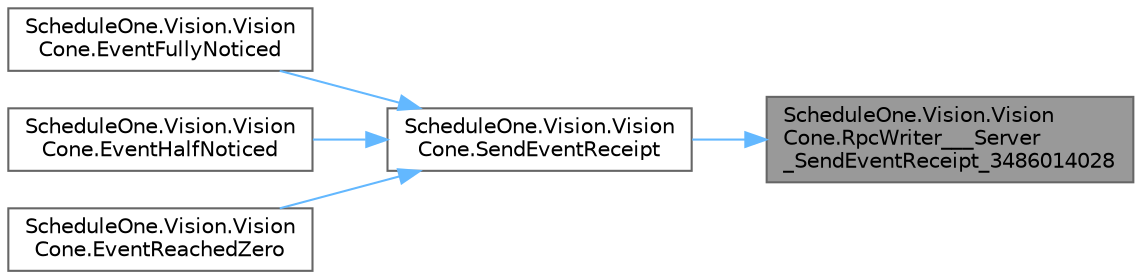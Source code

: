 digraph "ScheduleOne.Vision.VisionCone.RpcWriter___Server_SendEventReceipt_3486014028"
{
 // LATEX_PDF_SIZE
  bgcolor="transparent";
  edge [fontname=Helvetica,fontsize=10,labelfontname=Helvetica,labelfontsize=10];
  node [fontname=Helvetica,fontsize=10,shape=box,height=0.2,width=0.4];
  rankdir="RL";
  Node1 [id="Node000001",label="ScheduleOne.Vision.Vision\lCone.RpcWriter___Server\l_SendEventReceipt_3486014028",height=0.2,width=0.4,color="gray40", fillcolor="grey60", style="filled", fontcolor="black",tooltip=" "];
  Node1 -> Node2 [id="edge1_Node000001_Node000002",dir="back",color="steelblue1",style="solid",tooltip=" "];
  Node2 [id="Node000002",label="ScheduleOne.Vision.Vision\lCone.SendEventReceipt",height=0.2,width=0.4,color="grey40", fillcolor="white", style="filled",URL="$class_schedule_one_1_1_vision_1_1_vision_cone.html#ab76260369cae264df27a508d1e34dc80",tooltip=" "];
  Node2 -> Node3 [id="edge2_Node000002_Node000003",dir="back",color="steelblue1",style="solid",tooltip=" "];
  Node3 [id="Node000003",label="ScheduleOne.Vision.Vision\lCone.EventFullyNoticed",height=0.2,width=0.4,color="grey40", fillcolor="white", style="filled",URL="$class_schedule_one_1_1_vision_1_1_vision_cone.html#a2d305591af51fec7f34f7ccea0485815",tooltip=" "];
  Node2 -> Node4 [id="edge3_Node000002_Node000004",dir="back",color="steelblue1",style="solid",tooltip=" "];
  Node4 [id="Node000004",label="ScheduleOne.Vision.Vision\lCone.EventHalfNoticed",height=0.2,width=0.4,color="grey40", fillcolor="white", style="filled",URL="$class_schedule_one_1_1_vision_1_1_vision_cone.html#a43d2993bfc9487ef01deb41596218f2e",tooltip=" "];
  Node2 -> Node5 [id="edge4_Node000002_Node000005",dir="back",color="steelblue1",style="solid",tooltip=" "];
  Node5 [id="Node000005",label="ScheduleOne.Vision.Vision\lCone.EventReachedZero",height=0.2,width=0.4,color="grey40", fillcolor="white", style="filled",URL="$class_schedule_one_1_1_vision_1_1_vision_cone.html#ae150a4eff64fd11f4012e4c5c409c5ce",tooltip=" "];
}
